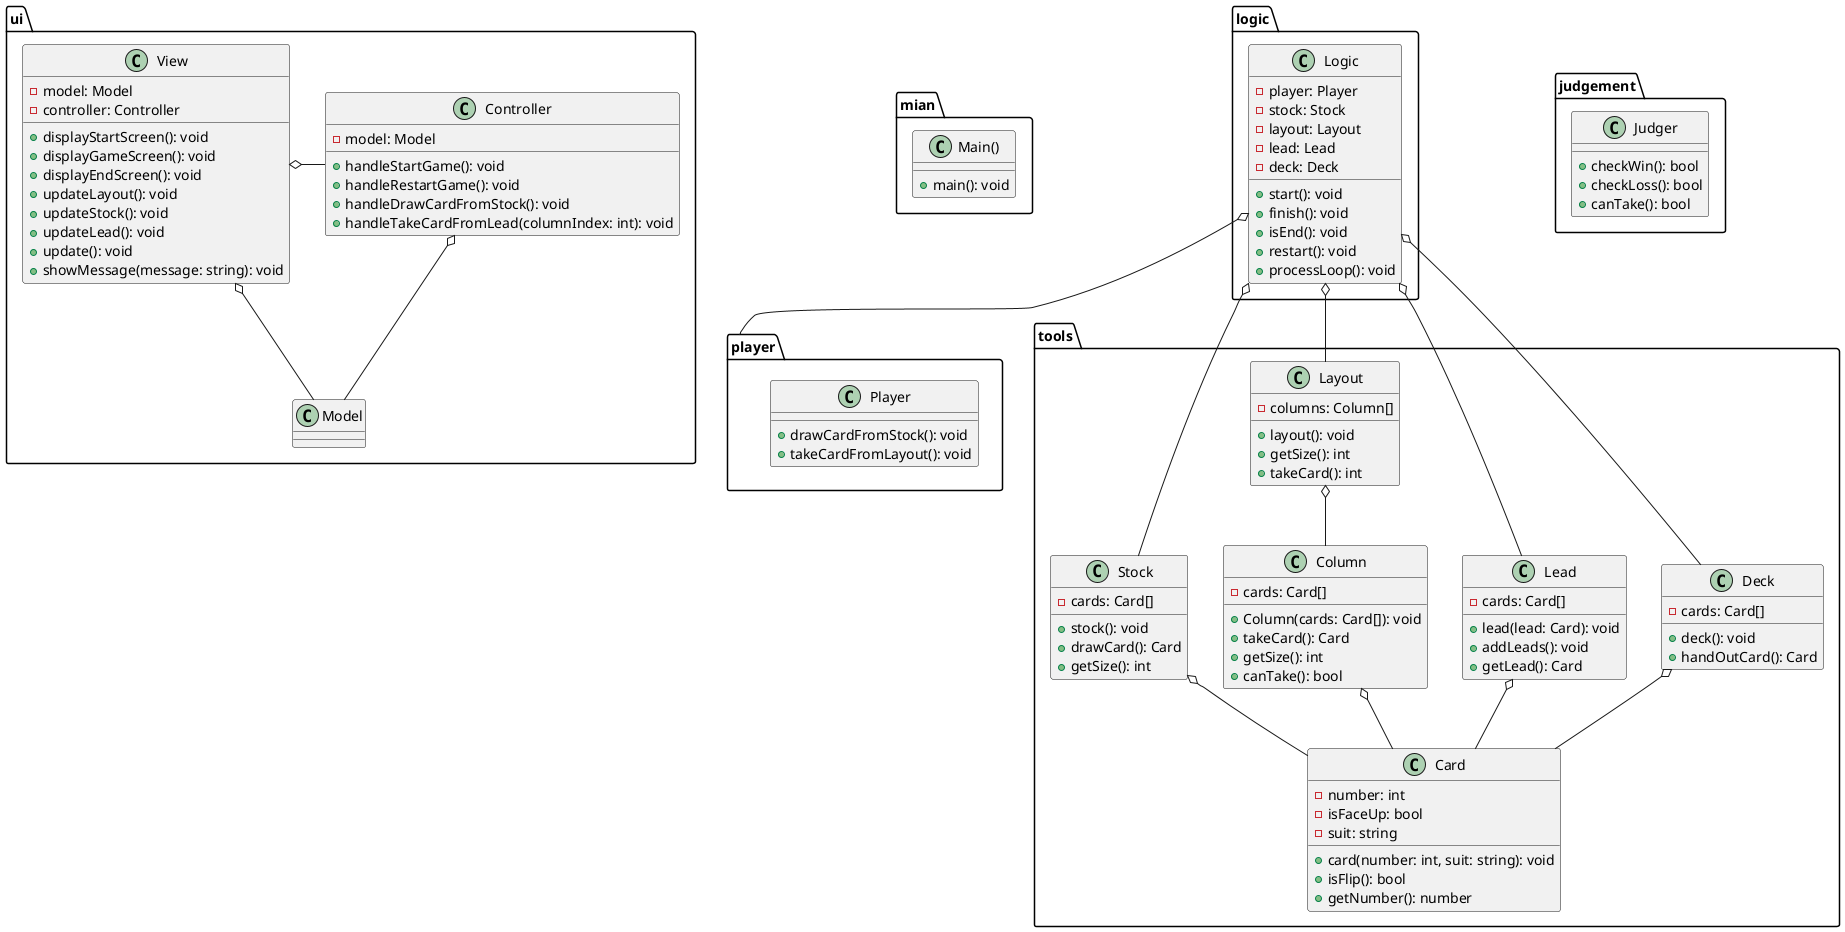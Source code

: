 @startuml GOLF

package "mian" {
    class Main(){
        +main(): void
    }
}

package "logic" {
    class Logic {
        -player: Player
        -stock: Stock
        -layout: Layout
        -lead: Lead
        -deck: Deck
        +start(): void
        +finish(): void
        +isEnd(): void
        +restart(): void
        +processLoop(): void
    }
}

package "player" {
  class Player {
    +drawCardFromStock(): void
    +takeCardFromLayout(): void
  }
}

package "tools" {
    ' カード
    class Card {
        -number: int
        -isFaceUp: bool
        -suit: string
        +card(number: int, suit: string): void
        +isFlip(): bool
        +getNumber(): number
    }
    ' 山札
    class Stock {
        -cards: Card[]
        +stock(): void
        +drawCard(): Card
        +getSize(): int
    }
    ' 列
    class Column {
        -cards: Card[]
        +Column(cards: Card[]): void
        +takeCard(): Card
        +getSize(): int
        +canTake(): bool
    }
    ' 場札
    class Layout {
        -columns: Column[]
        +layout(): void
        +getSize(): int
        +takeCard(): int
    }
    ' 台札
    class Lead {
        -cards: Card[]
        +lead(lead: Card): void
        +addLeads(): void
        +getLead(): Card
    }
    ' デッキ
    class Deck {
        -cards: Card[]
        +deck(): void
        +handOutCard(): Card
    }
}

package "judgement" {
    class Judger {
        +checkWin(): bool
        +checkLoss(): bool
        +canTake(): bool
    }
}

package "ui" {
    class Model {
    }
    class View {
        -model: Model
        -controller: Controller
        +displayStartScreen(): void
        +displayGameScreen(): void
        +displayEndScreen(): void
        +updateLayout(): void
        +updateStock(): void
        +updateLead(): void
        +update(): void
        +showMessage(message: string): void
    }
    class Controller {
            -model: Model
            +handleStartGame(): void
            +handleRestartGame(): void
            +handleDrawCardFromStock(): void
            +handleTakeCardFromLead(columnIndex: int): void
    }
}

Deck o-- Card
Stock o-- Card
Lead o-- Card
Column o-- Card
Layout o-- Column
Logic o-- player
Logic o-- Deck
Logic o-- Stock
Logic o-- Lead
Logic o-- Layout
Controller o-- Model
View o-- Model
View o- Controller

@enduml
